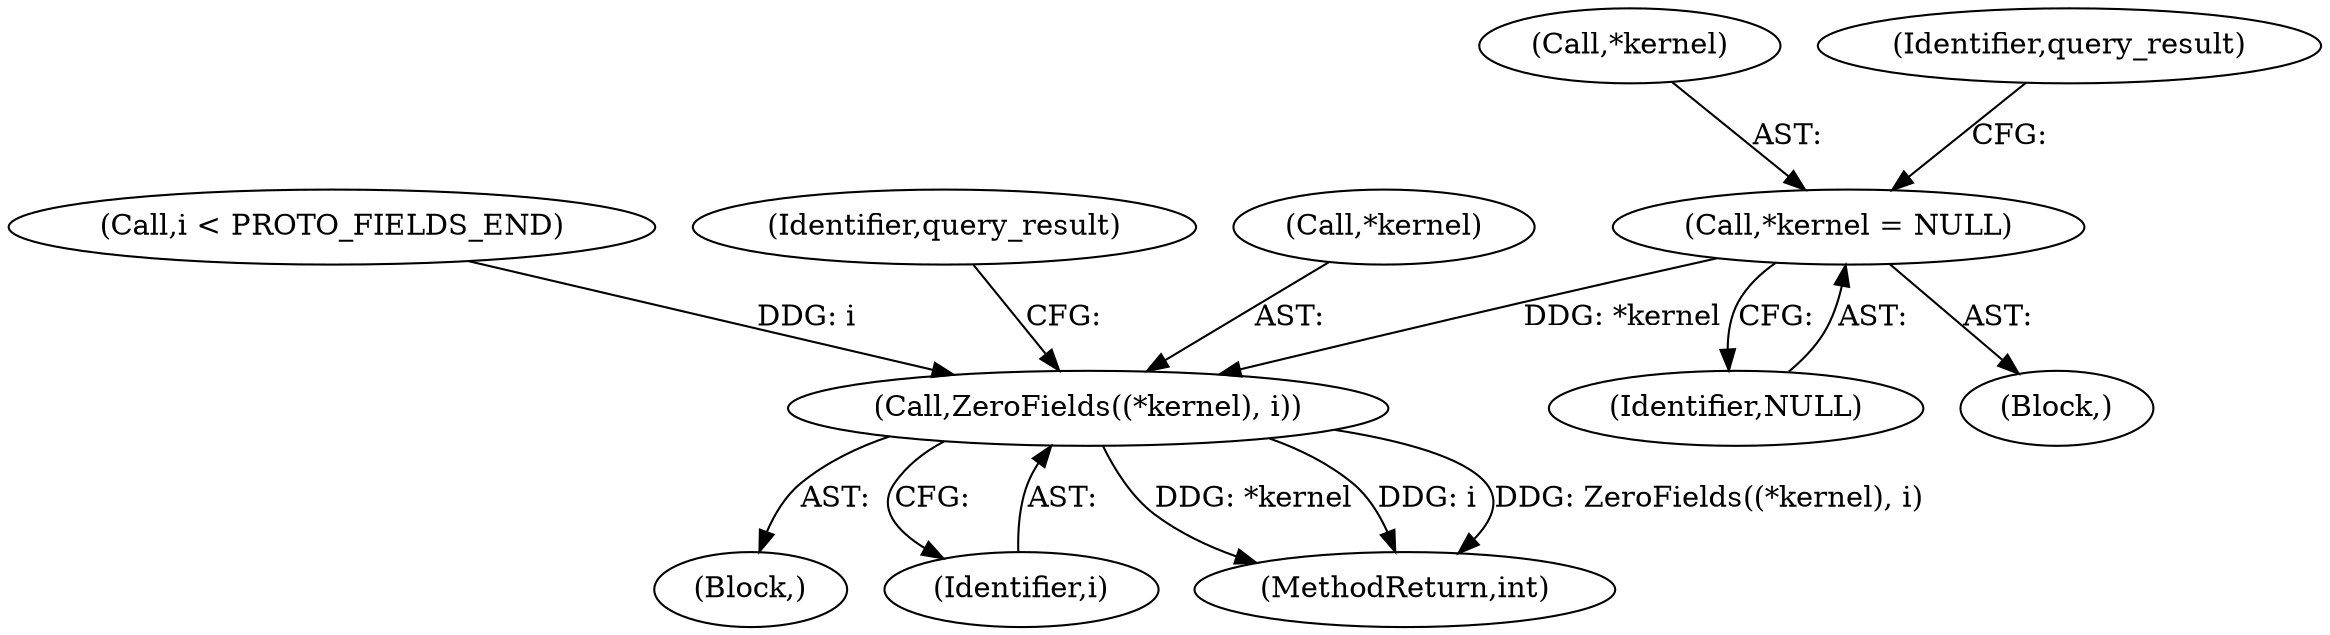 digraph "0_Chrome_19190765882e272a6a2162c89acdb29110f7e3cf_22@pointer" {
"1000104" [label="(Call,*kernel = NULL)"];
"1000202" [label="(Call,ZeroFields((*kernel), i))"];
"1000116" [label="(Block,)"];
"1000205" [label="(Identifier,i)"];
"1000218" [label="(MethodReturn,int)"];
"1000107" [label="(Identifier,NULL)"];
"1000105" [label="(Call,*kernel)"];
"1000191" [label="(Call,i < PROTO_FIELDS_END)"];
"1000217" [label="(Identifier,query_result)"];
"1000110" [label="(Identifier,query_result)"];
"1000104" [label="(Call,*kernel = NULL)"];
"1000202" [label="(Call,ZeroFields((*kernel), i))"];
"1000203" [label="(Call,*kernel)"];
"1000103" [label="(Block,)"];
"1000104" -> "1000103"  [label="AST: "];
"1000104" -> "1000107"  [label="CFG: "];
"1000105" -> "1000104"  [label="AST: "];
"1000107" -> "1000104"  [label="AST: "];
"1000110" -> "1000104"  [label="CFG: "];
"1000104" -> "1000202"  [label="DDG: *kernel"];
"1000202" -> "1000116"  [label="AST: "];
"1000202" -> "1000205"  [label="CFG: "];
"1000203" -> "1000202"  [label="AST: "];
"1000205" -> "1000202"  [label="AST: "];
"1000217" -> "1000202"  [label="CFG: "];
"1000202" -> "1000218"  [label="DDG: *kernel"];
"1000202" -> "1000218"  [label="DDG: i"];
"1000202" -> "1000218"  [label="DDG: ZeroFields((*kernel), i)"];
"1000191" -> "1000202"  [label="DDG: i"];
}
